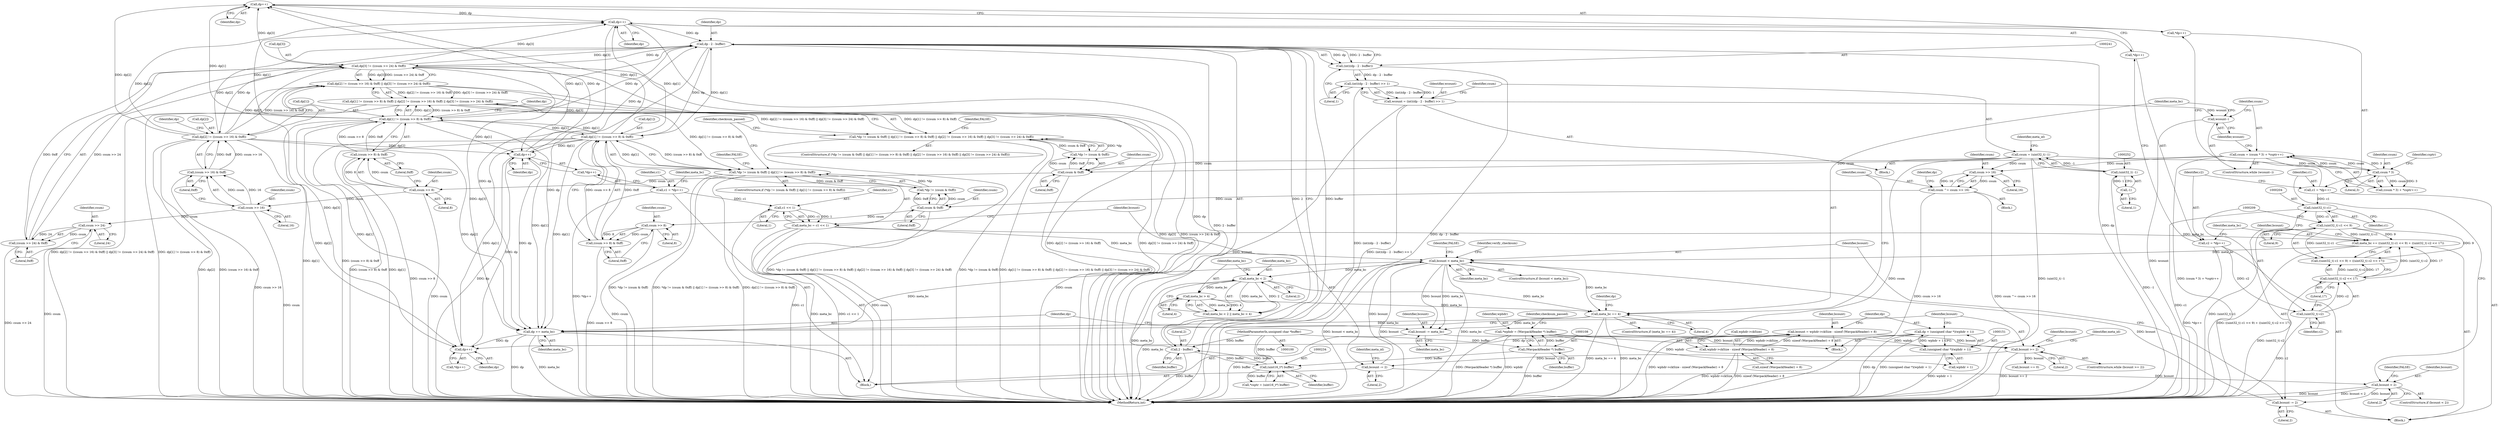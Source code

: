 digraph "0_WavPack_bba5389dc598a92bdf2b297c3ea34620b6679b5b@pointer" {
"1000192" [label="(Call,dp++)"];
"1000314" [label="(Call,dp[3] != ((csum >> 24) & 0xff))"];
"1000242" [label="(Call,dp - 2 - buffer)"];
"1000168" [label="(Call,dp++)"];
"1000163" [label="(Call,dp++)"];
"1000295" [label="(Call,dp[1] != ((csum >> 8) & 0xff))"];
"1000340" [label="(Call,dp[1] != ((csum >> 8) & 0xff))"];
"1000344" [label="(Call,(csum >> 8) & 0xff)"];
"1000345" [label="(Call,csum >> 8)"];
"1000337" [label="(Call,csum & 0xff)"];
"1000327" [label="(Call,csum ^= csum >> 16)"];
"1000329" [label="(Call,csum >> 16)"];
"1000272" [label="(Call,csum = (csum * 3) + *csptr++)"];
"1000275" [label="(Call,csum * 3)"];
"1000249" [label="(Call,csum = (uint32_t) -1)"];
"1000251" [label="(Call,(uint32_t) -1)"];
"1000253" [label="(Call,-1)"];
"1000299" [label="(Call,(csum >> 8) & 0xff)"];
"1000300" [label="(Call,csum >> 8)"];
"1000291" [label="(Call,csum & 0xff)"];
"1000356" [label="(Call,dp += meta_bc)"];
"1000216" [label="(Call,bcount < meta_bc)"];
"1000175" [label="(Call,bcount -= 2)"];
"1000156" [label="(Call,bcount >= 2)"];
"1000138" [label="(Call,bcount = wphdr->ckSize - sizeof (WavpackHeader) + 8)"];
"1000140" [label="(Call,wphdr->ckSize - sizeof (WavpackHeader) + 8)"];
"1000353" [label="(Call,bcount -= meta_bc)"];
"1000282" [label="(Call,meta_bc == 4)"];
"1000264" [label="(Call,meta_bc > 4)"];
"1000261" [label="(Call,meta_bc < 2)"];
"1000212" [label="(Call,bcount -= 2)"];
"1000184" [label="(Call,bcount < 2)"];
"1000199" [label="(Call,meta_bc += ((uint32_t) c1 << 9) + ((uint32_t) c2 << 17))"];
"1000202" [label="(Call,(uint32_t) c1 << 9)"];
"1000203" [label="(Call,(uint32_t) c1)"];
"1000189" [label="(Call,c1 = *dp++)"];
"1000207" [label="(Call,(uint32_t) c2 << 17)"];
"1000208" [label="(Call,(uint32_t) c2)"];
"1000194" [label="(Call,c2 = *dp++)"];
"1000170" [label="(Call,meta_bc = c1 << 1)"];
"1000172" [label="(Call,c1 << 1)"];
"1000165" [label="(Call,c1 = *dp++)"];
"1000305" [label="(Call,dp[2] != ((csum >> 16) & 0xff))"];
"1000309" [label="(Call,(csum >> 16) & 0xff)"];
"1000310" [label="(Call,csum >> 16)"];
"1000197" [label="(Call,dp++)"];
"1000192" [label="(Call,dp++)"];
"1000148" [label="(Call,dp = (unsigned char *)(wphdr + 1))"];
"1000150" [label="(Call,(unsigned char *)(wphdr + 1))"];
"1000105" [label="(Call,*wphdr = (WavpackHeader *) buffer)"];
"1000107" [label="(Call,(WavpackHeader *) buffer)"];
"1000101" [label="(MethodParameterIn,unsigned char *buffer)"];
"1000244" [label="(Call,2 - buffer)"];
"1000233" [label="(Call,(uint16_t*) buffer)"];
"1000318" [label="(Call,(csum >> 24) & 0xff)"];
"1000319" [label="(Call,csum >> 24)"];
"1000240" [label="(Call,(int)(dp - 2 - buffer))"];
"1000239" [label="(Call,(int)(dp - 2 - buffer) >> 1)"];
"1000237" [label="(Call,wcount = (int)(dp - 2 - buffer) >> 1)"];
"1000270" [label="(Call,wcount--)"];
"1000294" [label="(Call,dp[1] != ((csum >> 8) & 0xff) || dp[2] != ((csum >> 16) & 0xff) || dp[3] != ((csum >> 24) & 0xff))"];
"1000287" [label="(Call,*dp != (csum & 0xff) || dp[1] != ((csum >> 8) & 0xff) || dp[2] != ((csum >> 16) & 0xff) || dp[3] != ((csum >> 24) & 0xff))"];
"1000333" [label="(Call,*dp != (csum & 0xff) || dp[1] != ((csum >> 8) & 0xff))"];
"1000304" [label="(Call,dp[2] != ((csum >> 16) & 0xff) || dp[3] != ((csum >> 24) & 0xff))"];
"1000283" [label="(Identifier,meta_bc)"];
"1000177" [label="(Literal,2)"];
"1000275" [label="(Call,csum * 3)"];
"1000277" [label="(Literal,3)"];
"1000203" [label="(Call,(uint32_t) c1)"];
"1000264" [label="(Call,meta_bc > 4)"];
"1000166" [label="(Identifier,c1)"];
"1000357" [label="(Identifier,dp)"];
"1000250" [label="(Identifier,csum)"];
"1000272" [label="(Call,csum = (csum * 3) + *csptr++)"];
"1000183" [label="(ControlStructure,if (bcount < 2))"];
"1000201" [label="(Call,((uint32_t) c1 << 9) + ((uint32_t) c2 << 17))"];
"1000302" [label="(Literal,8)"];
"1000375" [label="(MethodReturn,int)"];
"1000213" [label="(Identifier,bcount)"];
"1000301" [label="(Identifier,csum)"];
"1000233" [label="(Call,(uint16_t*) buffer)"];
"1000332" [label="(ControlStructure,if (*dp != (csum & 0xff) || dp[1] != ((csum >> 8) & 0xff)))"];
"1000139" [label="(Identifier,bcount)"];
"1000260" [label="(Call,meta_bc < 2 || meta_bc > 4)"];
"1000175" [label="(Call,bcount -= 2)"];
"1000362" [label="(Identifier,bcount)"];
"1000180" [label="(Identifier,meta_id)"];
"1000312" [label="(Literal,16)"];
"1000109" [label="(Identifier,buffer)"];
"1000355" [label="(Identifier,meta_bc)"];
"1000188" [label="(Identifier,FALSE)"];
"1000172" [label="(Call,c1 << 1)"];
"1000246" [label="(Identifier,buffer)"];
"1000322" [label="(Literal,0xff)"];
"1000316" [label="(Identifier,dp)"];
"1000270" [label="(Call,wcount--)"];
"1000339" [label="(Literal,0xff)"];
"1000185" [label="(Identifier,bcount)"];
"1000199" [label="(Call,meta_bc += ((uint32_t) c1 << 9) + ((uint32_t) c2 << 17))"];
"1000165" [label="(Call,c1 = *dp++)"];
"1000361" [label="(Call,bcount == 0)"];
"1000258" [label="(Identifier,meta_id)"];
"1000173" [label="(Identifier,c1)"];
"1000299" [label="(Call,(csum >> 8) & 0xff)"];
"1000330" [label="(Identifier,csum)"];
"1000194" [label="(Call,c2 = *dp++)"];
"1000336" [label="(Identifier,dp)"];
"1000265" [label="(Identifier,meta_bc)"];
"1000329" [label="(Call,csum >> 16)"];
"1000168" [label="(Call,dp++)"];
"1000324" [label="(Identifier,FALSE)"];
"1000286" [label="(ControlStructure,if (*dp != (csum & 0xff) || dp[1] != ((csum >> 8) & 0xff) || dp[2] != ((csum >> 16) & 0xff) || dp[3] != ((csum >> 24) & 0xff)))"];
"1000152" [label="(Call,wphdr + 1)"];
"1000253" [label="(Call,-1)"];
"1000212" [label="(Call,bcount -= 2)"];
"1000333" [label="(Call,*dp != (csum & 0xff) || dp[1] != ((csum >> 8) & 0xff))"];
"1000159" [label="(Block,)"];
"1000191" [label="(Call,*dp++)"];
"1000261" [label="(Call,meta_bc < 2)"];
"1000140" [label="(Call,wphdr->ckSize - sizeof (WavpackHeader) + 8)"];
"1000198" [label="(Identifier,dp)"];
"1000162" [label="(Call,*dp++)"];
"1000105" [label="(Call,*wphdr = (WavpackHeader *) buffer)"];
"1000327" [label="(Call,csum ^= csum >> 16)"];
"1000217" [label="(Identifier,bcount)"];
"1000138" [label="(Call,bcount = wphdr->ckSize - sizeof (WavpackHeader) + 8)"];
"1000157" [label="(Identifier,bcount)"];
"1000341" [label="(Call,dp[1])"];
"1000144" [label="(Call,sizeof (WavpackHeader) + 8)"];
"1000229" [label="(Block,)"];
"1000345" [label="(Call,csum >> 8)"];
"1000189" [label="(Call,c1 = *dp++)"];
"1000107" [label="(Call,(WavpackHeader *) buffer)"];
"1000235" [label="(Identifier,buffer)"];
"1000306" [label="(Call,dp[2])"];
"1000326" [label="(Block,)"];
"1000242" [label="(Call,dp - 2 - buffer)"];
"1000284" [label="(Literal,4)"];
"1000282" [label="(Call,meta_bc == 4)"];
"1000245" [label="(Literal,2)"];
"1000352" [label="(Identifier,checksum_passed)"];
"1000148" [label="(Call,dp = (unsigned char *)(wphdr + 1))"];
"1000300" [label="(Call,csum >> 8)"];
"1000303" [label="(Literal,0xff)"];
"1000287" [label="(Call,*dp != (csum & 0xff) || dp[1] != ((csum >> 8) & 0xff) || dp[2] != ((csum >> 16) & 0xff) || dp[3] != ((csum >> 24) & 0xff))"];
"1000350" [label="(Identifier,FALSE)"];
"1000334" [label="(Call,*dp != (csum & 0xff))"];
"1000305" [label="(Call,dp[2] != ((csum >> 16) & 0xff))"];
"1000216" [label="(Call,bcount < meta_bc)"];
"1000169" [label="(Identifier,dp)"];
"1000263" [label="(Literal,2)"];
"1000190" [label="(Identifier,c1)"];
"1000161" [label="(Identifier,meta_id)"];
"1000254" [label="(Literal,1)"];
"1000291" [label="(Call,csum & 0xff)"];
"1000141" [label="(Call,wphdr->ckSize)"];
"1000200" [label="(Identifier,meta_bc)"];
"1000186" [label="(Literal,2)"];
"1000184" [label="(Call,bcount < 2)"];
"1000309" [label="(Call,(csum >> 16) & 0xff)"];
"1000195" [label="(Identifier,c2)"];
"1000314" [label="(Call,dp[3] != ((csum >> 24) & 0xff))"];
"1000155" [label="(ControlStructure,while (bcount >= 2))"];
"1000337" [label="(Call,csum & 0xff)"];
"1000292" [label="(Identifier,csum)"];
"1000269" [label="(ControlStructure,while (wcount--))"];
"1000315" [label="(Call,dp[3])"];
"1000240" [label="(Call,(int)(dp - 2 - buffer))"];
"1000344" [label="(Call,(csum >> 8) & 0xff)"];
"1000266" [label="(Literal,4)"];
"1000211" [label="(Literal,17)"];
"1000197" [label="(Call,dp++)"];
"1000318" [label="(Call,(csum >> 24) & 0xff)"];
"1000244" [label="(Call,2 - buffer)"];
"1000176" [label="(Identifier,bcount)"];
"1000170" [label="(Call,meta_bc = c1 << 1)"];
"1000290" [label="(Identifier,dp)"];
"1000112" [label="(Identifier,checksum_passed)"];
"1000101" [label="(MethodParameterIn,unsigned char *buffer)"];
"1000346" [label="(Identifier,csum)"];
"1000158" [label="(Literal,2)"];
"1000196" [label="(Call,*dp++)"];
"1000271" [label="(Identifier,wcount)"];
"1000163" [label="(Call,dp++)"];
"1000149" [label="(Identifier,dp)"];
"1000238" [label="(Identifier,wcount)"];
"1000293" [label="(Literal,0xff)"];
"1000223" [label="(Identifier,verify_checksum)"];
"1000304" [label="(Call,dp[2] != ((csum >> 16) & 0xff) || dp[3] != ((csum >> 24) & 0xff))"];
"1000193" [label="(Identifier,dp)"];
"1000276" [label="(Identifier,csum)"];
"1000207" [label="(Call,(uint32_t) c2 << 17)"];
"1000347" [label="(Literal,8)"];
"1000262" [label="(Identifier,meta_bc)"];
"1000320" [label="(Identifier,csum)"];
"1000294" [label="(Call,dp[1] != ((csum >> 8) & 0xff) || dp[2] != ((csum >> 16) & 0xff) || dp[3] != ((csum >> 24) & 0xff))"];
"1000288" [label="(Call,*dp != (csum & 0xff))"];
"1000338" [label="(Identifier,csum)"];
"1000192" [label="(Call,dp++)"];
"1000156" [label="(Call,bcount >= 2)"];
"1000239" [label="(Call,(int)(dp - 2 - buffer) >> 1)"];
"1000280" [label="(Identifier,csptr)"];
"1000348" [label="(Literal,0xff)"];
"1000321" [label="(Literal,24)"];
"1000220" [label="(Identifier,FALSE)"];
"1000150" [label="(Call,(unsigned char *)(wphdr + 1))"];
"1000218" [label="(Identifier,meta_bc)"];
"1000313" [label="(Literal,0xff)"];
"1000210" [label="(Identifier,c2)"];
"1000295" [label="(Call,dp[1] != ((csum >> 8) & 0xff))"];
"1000296" [label="(Call,dp[1])"];
"1000247" [label="(Literal,1)"];
"1000354" [label="(Identifier,bcount)"];
"1000164" [label="(Identifier,dp)"];
"1000182" [label="(Block,)"];
"1000174" [label="(Literal,1)"];
"1000251" [label="(Call,(uint32_t) -1)"];
"1000171" [label="(Identifier,meta_bc)"];
"1000214" [label="(Literal,2)"];
"1000311" [label="(Identifier,csum)"];
"1000281" [label="(ControlStructure,if (meta_bc == 4))"];
"1000205" [label="(Identifier,c1)"];
"1000328" [label="(Identifier,csum)"];
"1000249" [label="(Call,csum = (uint32_t) -1)"];
"1000103" [label="(Block,)"];
"1000273" [label="(Identifier,csum)"];
"1000356" [label="(Call,dp += meta_bc)"];
"1000358" [label="(Identifier,meta_bc)"];
"1000106" [label="(Identifier,wphdr)"];
"1000231" [label="(Call,*csptr = (uint16_t*) buffer)"];
"1000215" [label="(ControlStructure,if (bcount < meta_bc))"];
"1000237" [label="(Call,wcount = (int)(dp - 2 - buffer) >> 1)"];
"1000206" [label="(Literal,9)"];
"1000331" [label="(Literal,16)"];
"1000319" [label="(Call,csum >> 24)"];
"1000243" [label="(Identifier,dp)"];
"1000340" [label="(Call,dp[1] != ((csum >> 8) & 0xff))"];
"1000208" [label="(Call,(uint32_t) c2)"];
"1000307" [label="(Identifier,dp)"];
"1000353" [label="(Call,bcount -= meta_bc)"];
"1000202" [label="(Call,(uint32_t) c1 << 9)"];
"1000167" [label="(Call,*dp++)"];
"1000274" [label="(Call,(csum * 3) + *csptr++)"];
"1000310" [label="(Call,csum >> 16)"];
"1000192" -> "1000191"  [label="AST: "];
"1000192" -> "1000193"  [label="CFG: "];
"1000193" -> "1000192"  [label="AST: "];
"1000191" -> "1000192"  [label="CFG: "];
"1000314" -> "1000192"  [label="DDG: dp[3]"];
"1000168" -> "1000192"  [label="DDG: dp"];
"1000295" -> "1000192"  [label="DDG: dp[1]"];
"1000305" -> "1000192"  [label="DDG: dp[2]"];
"1000340" -> "1000192"  [label="DDG: dp[1]"];
"1000192" -> "1000197"  [label="DDG: dp"];
"1000314" -> "1000304"  [label="AST: "];
"1000314" -> "1000318"  [label="CFG: "];
"1000315" -> "1000314"  [label="AST: "];
"1000318" -> "1000314"  [label="AST: "];
"1000304" -> "1000314"  [label="CFG: "];
"1000314" -> "1000375"  [label="DDG: dp[3]"];
"1000314" -> "1000375"  [label="DDG: (csum >> 24) & 0xff"];
"1000314" -> "1000163"  [label="DDG: dp[3]"];
"1000314" -> "1000168"  [label="DDG: dp[3]"];
"1000314" -> "1000197"  [label="DDG: dp[3]"];
"1000314" -> "1000242"  [label="DDG: dp[3]"];
"1000314" -> "1000304"  [label="DDG: dp[3]"];
"1000314" -> "1000304"  [label="DDG: (csum >> 24) & 0xff"];
"1000242" -> "1000314"  [label="DDG: dp"];
"1000318" -> "1000314"  [label="DDG: csum >> 24"];
"1000318" -> "1000314"  [label="DDG: 0xff"];
"1000314" -> "1000356"  [label="DDG: dp[3]"];
"1000242" -> "1000240"  [label="AST: "];
"1000242" -> "1000244"  [label="CFG: "];
"1000243" -> "1000242"  [label="AST: "];
"1000244" -> "1000242"  [label="AST: "];
"1000240" -> "1000242"  [label="CFG: "];
"1000242" -> "1000375"  [label="DDG: 2 - buffer"];
"1000242" -> "1000375"  [label="DDG: dp"];
"1000242" -> "1000240"  [label="DDG: dp"];
"1000242" -> "1000240"  [label="DDG: 2 - buffer"];
"1000168" -> "1000242"  [label="DDG: dp"];
"1000295" -> "1000242"  [label="DDG: dp[1]"];
"1000305" -> "1000242"  [label="DDG: dp[2]"];
"1000340" -> "1000242"  [label="DDG: dp[1]"];
"1000197" -> "1000242"  [label="DDG: dp"];
"1000244" -> "1000242"  [label="DDG: 2"];
"1000244" -> "1000242"  [label="DDG: buffer"];
"1000242" -> "1000295"  [label="DDG: dp"];
"1000242" -> "1000305"  [label="DDG: dp"];
"1000242" -> "1000340"  [label="DDG: dp"];
"1000242" -> "1000356"  [label="DDG: dp"];
"1000168" -> "1000167"  [label="AST: "];
"1000168" -> "1000169"  [label="CFG: "];
"1000169" -> "1000168"  [label="AST: "];
"1000167" -> "1000168"  [label="CFG: "];
"1000168" -> "1000375"  [label="DDG: dp"];
"1000163" -> "1000168"  [label="DDG: dp"];
"1000295" -> "1000168"  [label="DDG: dp[1]"];
"1000305" -> "1000168"  [label="DDG: dp[2]"];
"1000340" -> "1000168"  [label="DDG: dp[1]"];
"1000168" -> "1000356"  [label="DDG: dp"];
"1000163" -> "1000162"  [label="AST: "];
"1000163" -> "1000164"  [label="CFG: "];
"1000164" -> "1000163"  [label="AST: "];
"1000162" -> "1000163"  [label="CFG: "];
"1000295" -> "1000163"  [label="DDG: dp[1]"];
"1000356" -> "1000163"  [label="DDG: dp"];
"1000340" -> "1000163"  [label="DDG: dp[1]"];
"1000148" -> "1000163"  [label="DDG: dp"];
"1000305" -> "1000163"  [label="DDG: dp[2]"];
"1000295" -> "1000294"  [label="AST: "];
"1000295" -> "1000299"  [label="CFG: "];
"1000296" -> "1000295"  [label="AST: "];
"1000299" -> "1000295"  [label="AST: "];
"1000307" -> "1000295"  [label="CFG: "];
"1000294" -> "1000295"  [label="CFG: "];
"1000295" -> "1000375"  [label="DDG: dp[1]"];
"1000295" -> "1000375"  [label="DDG: (csum >> 8) & 0xff"];
"1000295" -> "1000197"  [label="DDG: dp[1]"];
"1000295" -> "1000294"  [label="DDG: dp[1]"];
"1000295" -> "1000294"  [label="DDG: (csum >> 8) & 0xff"];
"1000340" -> "1000295"  [label="DDG: dp[1]"];
"1000299" -> "1000295"  [label="DDG: csum >> 8"];
"1000299" -> "1000295"  [label="DDG: 0xff"];
"1000295" -> "1000340"  [label="DDG: dp[1]"];
"1000295" -> "1000356"  [label="DDG: dp[1]"];
"1000340" -> "1000333"  [label="AST: "];
"1000340" -> "1000344"  [label="CFG: "];
"1000341" -> "1000340"  [label="AST: "];
"1000344" -> "1000340"  [label="AST: "];
"1000333" -> "1000340"  [label="CFG: "];
"1000340" -> "1000375"  [label="DDG: (csum >> 8) & 0xff"];
"1000340" -> "1000375"  [label="DDG: dp[1]"];
"1000340" -> "1000197"  [label="DDG: dp[1]"];
"1000340" -> "1000333"  [label="DDG: dp[1]"];
"1000340" -> "1000333"  [label="DDG: (csum >> 8) & 0xff"];
"1000344" -> "1000340"  [label="DDG: csum >> 8"];
"1000344" -> "1000340"  [label="DDG: 0xff"];
"1000340" -> "1000356"  [label="DDG: dp[1]"];
"1000344" -> "1000348"  [label="CFG: "];
"1000345" -> "1000344"  [label="AST: "];
"1000348" -> "1000344"  [label="AST: "];
"1000344" -> "1000375"  [label="DDG: csum >> 8"];
"1000345" -> "1000344"  [label="DDG: csum"];
"1000345" -> "1000344"  [label="DDG: 8"];
"1000345" -> "1000347"  [label="CFG: "];
"1000346" -> "1000345"  [label="AST: "];
"1000347" -> "1000345"  [label="AST: "];
"1000348" -> "1000345"  [label="CFG: "];
"1000345" -> "1000375"  [label="DDG: csum"];
"1000337" -> "1000345"  [label="DDG: csum"];
"1000337" -> "1000334"  [label="AST: "];
"1000337" -> "1000339"  [label="CFG: "];
"1000338" -> "1000337"  [label="AST: "];
"1000339" -> "1000337"  [label="AST: "];
"1000334" -> "1000337"  [label="CFG: "];
"1000337" -> "1000375"  [label="DDG: csum"];
"1000337" -> "1000334"  [label="DDG: csum"];
"1000337" -> "1000334"  [label="DDG: 0xff"];
"1000327" -> "1000337"  [label="DDG: csum"];
"1000327" -> "1000326"  [label="AST: "];
"1000327" -> "1000329"  [label="CFG: "];
"1000328" -> "1000327"  [label="AST: "];
"1000329" -> "1000327"  [label="AST: "];
"1000336" -> "1000327"  [label="CFG: "];
"1000327" -> "1000375"  [label="DDG: csum >> 16"];
"1000327" -> "1000375"  [label="DDG: csum ^= csum >> 16"];
"1000329" -> "1000327"  [label="DDG: csum"];
"1000329" -> "1000327"  [label="DDG: 16"];
"1000329" -> "1000331"  [label="CFG: "];
"1000330" -> "1000329"  [label="AST: "];
"1000331" -> "1000329"  [label="AST: "];
"1000272" -> "1000329"  [label="DDG: csum"];
"1000249" -> "1000329"  [label="DDG: csum"];
"1000272" -> "1000269"  [label="AST: "];
"1000272" -> "1000274"  [label="CFG: "];
"1000273" -> "1000272"  [label="AST: "];
"1000274" -> "1000272"  [label="AST: "];
"1000271" -> "1000272"  [label="CFG: "];
"1000272" -> "1000375"  [label="DDG: (csum * 3) + *csptr++"];
"1000275" -> "1000272"  [label="DDG: csum"];
"1000275" -> "1000272"  [label="DDG: 3"];
"1000272" -> "1000275"  [label="DDG: csum"];
"1000272" -> "1000291"  [label="DDG: csum"];
"1000275" -> "1000274"  [label="AST: "];
"1000275" -> "1000277"  [label="CFG: "];
"1000276" -> "1000275"  [label="AST: "];
"1000277" -> "1000275"  [label="AST: "];
"1000280" -> "1000275"  [label="CFG: "];
"1000275" -> "1000274"  [label="DDG: csum"];
"1000275" -> "1000274"  [label="DDG: 3"];
"1000249" -> "1000275"  [label="DDG: csum"];
"1000249" -> "1000229"  [label="AST: "];
"1000249" -> "1000251"  [label="CFG: "];
"1000250" -> "1000249"  [label="AST: "];
"1000251" -> "1000249"  [label="AST: "];
"1000258" -> "1000249"  [label="CFG: "];
"1000249" -> "1000375"  [label="DDG: (uint32_t) -1"];
"1000249" -> "1000375"  [label="DDG: csum"];
"1000251" -> "1000249"  [label="DDG: -1"];
"1000249" -> "1000291"  [label="DDG: csum"];
"1000251" -> "1000253"  [label="CFG: "];
"1000252" -> "1000251"  [label="AST: "];
"1000253" -> "1000251"  [label="AST: "];
"1000251" -> "1000375"  [label="DDG: -1"];
"1000253" -> "1000251"  [label="DDG: 1"];
"1000253" -> "1000254"  [label="CFG: "];
"1000254" -> "1000253"  [label="AST: "];
"1000299" -> "1000303"  [label="CFG: "];
"1000300" -> "1000299"  [label="AST: "];
"1000303" -> "1000299"  [label="AST: "];
"1000299" -> "1000375"  [label="DDG: csum >> 8"];
"1000300" -> "1000299"  [label="DDG: csum"];
"1000300" -> "1000299"  [label="DDG: 8"];
"1000300" -> "1000302"  [label="CFG: "];
"1000301" -> "1000300"  [label="AST: "];
"1000302" -> "1000300"  [label="AST: "];
"1000303" -> "1000300"  [label="CFG: "];
"1000300" -> "1000375"  [label="DDG: csum"];
"1000291" -> "1000300"  [label="DDG: csum"];
"1000300" -> "1000310"  [label="DDG: csum"];
"1000291" -> "1000288"  [label="AST: "];
"1000291" -> "1000293"  [label="CFG: "];
"1000292" -> "1000291"  [label="AST: "];
"1000293" -> "1000291"  [label="AST: "];
"1000288" -> "1000291"  [label="CFG: "];
"1000291" -> "1000375"  [label="DDG: csum"];
"1000291" -> "1000288"  [label="DDG: csum"];
"1000291" -> "1000288"  [label="DDG: 0xff"];
"1000356" -> "1000159"  [label="AST: "];
"1000356" -> "1000358"  [label="CFG: "];
"1000357" -> "1000356"  [label="AST: "];
"1000358" -> "1000356"  [label="AST: "];
"1000157" -> "1000356"  [label="CFG: "];
"1000356" -> "1000375"  [label="DDG: dp"];
"1000356" -> "1000375"  [label="DDG: meta_bc"];
"1000216" -> "1000356"  [label="DDG: meta_bc"];
"1000282" -> "1000356"  [label="DDG: meta_bc"];
"1000305" -> "1000356"  [label="DDG: dp[2]"];
"1000197" -> "1000356"  [label="DDG: dp"];
"1000216" -> "1000215"  [label="AST: "];
"1000216" -> "1000218"  [label="CFG: "];
"1000217" -> "1000216"  [label="AST: "];
"1000218" -> "1000216"  [label="AST: "];
"1000220" -> "1000216"  [label="CFG: "];
"1000223" -> "1000216"  [label="CFG: "];
"1000216" -> "1000375"  [label="DDG: bcount < meta_bc"];
"1000216" -> "1000375"  [label="DDG: bcount"];
"1000216" -> "1000375"  [label="DDG: meta_bc"];
"1000175" -> "1000216"  [label="DDG: bcount"];
"1000212" -> "1000216"  [label="DDG: bcount"];
"1000199" -> "1000216"  [label="DDG: meta_bc"];
"1000170" -> "1000216"  [label="DDG: meta_bc"];
"1000216" -> "1000261"  [label="DDG: meta_bc"];
"1000216" -> "1000282"  [label="DDG: meta_bc"];
"1000216" -> "1000353"  [label="DDG: meta_bc"];
"1000216" -> "1000353"  [label="DDG: bcount"];
"1000175" -> "1000159"  [label="AST: "];
"1000175" -> "1000177"  [label="CFG: "];
"1000176" -> "1000175"  [label="AST: "];
"1000177" -> "1000175"  [label="AST: "];
"1000180" -> "1000175"  [label="CFG: "];
"1000156" -> "1000175"  [label="DDG: bcount"];
"1000175" -> "1000184"  [label="DDG: bcount"];
"1000156" -> "1000155"  [label="AST: "];
"1000156" -> "1000158"  [label="CFG: "];
"1000157" -> "1000156"  [label="AST: "];
"1000158" -> "1000156"  [label="AST: "];
"1000161" -> "1000156"  [label="CFG: "];
"1000362" -> "1000156"  [label="CFG: "];
"1000156" -> "1000375"  [label="DDG: bcount >= 2"];
"1000138" -> "1000156"  [label="DDG: bcount"];
"1000353" -> "1000156"  [label="DDG: bcount"];
"1000156" -> "1000361"  [label="DDG: bcount"];
"1000138" -> "1000103"  [label="AST: "];
"1000138" -> "1000140"  [label="CFG: "];
"1000139" -> "1000138"  [label="AST: "];
"1000140" -> "1000138"  [label="AST: "];
"1000149" -> "1000138"  [label="CFG: "];
"1000138" -> "1000375"  [label="DDG: wphdr->ckSize - sizeof (WavpackHeader) + 8"];
"1000140" -> "1000138"  [label="DDG: wphdr->ckSize"];
"1000140" -> "1000138"  [label="DDG: sizeof (WavpackHeader) + 8"];
"1000140" -> "1000144"  [label="CFG: "];
"1000141" -> "1000140"  [label="AST: "];
"1000144" -> "1000140"  [label="AST: "];
"1000140" -> "1000375"  [label="DDG: wphdr->ckSize"];
"1000140" -> "1000375"  [label="DDG: sizeof (WavpackHeader) + 8"];
"1000353" -> "1000159"  [label="AST: "];
"1000353" -> "1000355"  [label="CFG: "];
"1000354" -> "1000353"  [label="AST: "];
"1000355" -> "1000353"  [label="AST: "];
"1000357" -> "1000353"  [label="CFG: "];
"1000282" -> "1000353"  [label="DDG: meta_bc"];
"1000282" -> "1000281"  [label="AST: "];
"1000282" -> "1000284"  [label="CFG: "];
"1000283" -> "1000282"  [label="AST: "];
"1000284" -> "1000282"  [label="AST: "];
"1000290" -> "1000282"  [label="CFG: "];
"1000328" -> "1000282"  [label="CFG: "];
"1000282" -> "1000375"  [label="DDG: meta_bc == 4"];
"1000282" -> "1000375"  [label="DDG: meta_bc"];
"1000264" -> "1000282"  [label="DDG: meta_bc"];
"1000261" -> "1000282"  [label="DDG: meta_bc"];
"1000264" -> "1000260"  [label="AST: "];
"1000264" -> "1000266"  [label="CFG: "];
"1000265" -> "1000264"  [label="AST: "];
"1000266" -> "1000264"  [label="AST: "];
"1000260" -> "1000264"  [label="CFG: "];
"1000264" -> "1000375"  [label="DDG: meta_bc"];
"1000264" -> "1000260"  [label="DDG: meta_bc"];
"1000264" -> "1000260"  [label="DDG: 4"];
"1000261" -> "1000264"  [label="DDG: meta_bc"];
"1000261" -> "1000260"  [label="AST: "];
"1000261" -> "1000263"  [label="CFG: "];
"1000262" -> "1000261"  [label="AST: "];
"1000263" -> "1000261"  [label="AST: "];
"1000265" -> "1000261"  [label="CFG: "];
"1000260" -> "1000261"  [label="CFG: "];
"1000261" -> "1000375"  [label="DDG: meta_bc"];
"1000261" -> "1000260"  [label="DDG: meta_bc"];
"1000261" -> "1000260"  [label="DDG: 2"];
"1000212" -> "1000182"  [label="AST: "];
"1000212" -> "1000214"  [label="CFG: "];
"1000213" -> "1000212"  [label="AST: "];
"1000214" -> "1000212"  [label="AST: "];
"1000217" -> "1000212"  [label="CFG: "];
"1000184" -> "1000212"  [label="DDG: bcount"];
"1000184" -> "1000183"  [label="AST: "];
"1000184" -> "1000186"  [label="CFG: "];
"1000185" -> "1000184"  [label="AST: "];
"1000186" -> "1000184"  [label="AST: "];
"1000188" -> "1000184"  [label="CFG: "];
"1000190" -> "1000184"  [label="CFG: "];
"1000184" -> "1000375"  [label="DDG: bcount"];
"1000184" -> "1000375"  [label="DDG: bcount < 2"];
"1000199" -> "1000182"  [label="AST: "];
"1000199" -> "1000201"  [label="CFG: "];
"1000200" -> "1000199"  [label="AST: "];
"1000201" -> "1000199"  [label="AST: "];
"1000213" -> "1000199"  [label="CFG: "];
"1000199" -> "1000375"  [label="DDG: ((uint32_t) c1 << 9) + ((uint32_t) c2 << 17)"];
"1000202" -> "1000199"  [label="DDG: (uint32_t) c1"];
"1000202" -> "1000199"  [label="DDG: 9"];
"1000207" -> "1000199"  [label="DDG: (uint32_t) c2"];
"1000207" -> "1000199"  [label="DDG: 17"];
"1000170" -> "1000199"  [label="DDG: meta_bc"];
"1000202" -> "1000201"  [label="AST: "];
"1000202" -> "1000206"  [label="CFG: "];
"1000203" -> "1000202"  [label="AST: "];
"1000206" -> "1000202"  [label="AST: "];
"1000209" -> "1000202"  [label="CFG: "];
"1000202" -> "1000375"  [label="DDG: (uint32_t) c1"];
"1000202" -> "1000201"  [label="DDG: (uint32_t) c1"];
"1000202" -> "1000201"  [label="DDG: 9"];
"1000203" -> "1000202"  [label="DDG: c1"];
"1000203" -> "1000205"  [label="CFG: "];
"1000204" -> "1000203"  [label="AST: "];
"1000205" -> "1000203"  [label="AST: "];
"1000206" -> "1000203"  [label="CFG: "];
"1000203" -> "1000375"  [label="DDG: c1"];
"1000189" -> "1000203"  [label="DDG: c1"];
"1000189" -> "1000182"  [label="AST: "];
"1000189" -> "1000191"  [label="CFG: "];
"1000190" -> "1000189"  [label="AST: "];
"1000191" -> "1000189"  [label="AST: "];
"1000195" -> "1000189"  [label="CFG: "];
"1000207" -> "1000201"  [label="AST: "];
"1000207" -> "1000211"  [label="CFG: "];
"1000208" -> "1000207"  [label="AST: "];
"1000211" -> "1000207"  [label="AST: "];
"1000201" -> "1000207"  [label="CFG: "];
"1000207" -> "1000375"  [label="DDG: (uint32_t) c2"];
"1000207" -> "1000201"  [label="DDG: (uint32_t) c2"];
"1000207" -> "1000201"  [label="DDG: 17"];
"1000208" -> "1000207"  [label="DDG: c2"];
"1000208" -> "1000210"  [label="CFG: "];
"1000209" -> "1000208"  [label="AST: "];
"1000210" -> "1000208"  [label="AST: "];
"1000211" -> "1000208"  [label="CFG: "];
"1000208" -> "1000375"  [label="DDG: c2"];
"1000194" -> "1000208"  [label="DDG: c2"];
"1000194" -> "1000182"  [label="AST: "];
"1000194" -> "1000196"  [label="CFG: "];
"1000195" -> "1000194"  [label="AST: "];
"1000196" -> "1000194"  [label="AST: "];
"1000200" -> "1000194"  [label="CFG: "];
"1000194" -> "1000375"  [label="DDG: *dp++"];
"1000170" -> "1000159"  [label="AST: "];
"1000170" -> "1000172"  [label="CFG: "];
"1000171" -> "1000170"  [label="AST: "];
"1000172" -> "1000170"  [label="AST: "];
"1000176" -> "1000170"  [label="CFG: "];
"1000170" -> "1000375"  [label="DDG: c1 << 1"];
"1000170" -> "1000375"  [label="DDG: meta_bc"];
"1000172" -> "1000170"  [label="DDG: c1"];
"1000172" -> "1000170"  [label="DDG: 1"];
"1000172" -> "1000174"  [label="CFG: "];
"1000173" -> "1000172"  [label="AST: "];
"1000174" -> "1000172"  [label="AST: "];
"1000172" -> "1000375"  [label="DDG: c1"];
"1000165" -> "1000172"  [label="DDG: c1"];
"1000165" -> "1000159"  [label="AST: "];
"1000165" -> "1000167"  [label="CFG: "];
"1000166" -> "1000165"  [label="AST: "];
"1000167" -> "1000165"  [label="AST: "];
"1000171" -> "1000165"  [label="CFG: "];
"1000165" -> "1000375"  [label="DDG: *dp++"];
"1000305" -> "1000304"  [label="AST: "];
"1000305" -> "1000309"  [label="CFG: "];
"1000306" -> "1000305"  [label="AST: "];
"1000309" -> "1000305"  [label="AST: "];
"1000316" -> "1000305"  [label="CFG: "];
"1000304" -> "1000305"  [label="CFG: "];
"1000305" -> "1000375"  [label="DDG: (csum >> 16) & 0xff"];
"1000305" -> "1000375"  [label="DDG: dp[2]"];
"1000305" -> "1000197"  [label="DDG: dp[2]"];
"1000305" -> "1000304"  [label="DDG: dp[2]"];
"1000305" -> "1000304"  [label="DDG: (csum >> 16) & 0xff"];
"1000309" -> "1000305"  [label="DDG: csum >> 16"];
"1000309" -> "1000305"  [label="DDG: 0xff"];
"1000309" -> "1000313"  [label="CFG: "];
"1000310" -> "1000309"  [label="AST: "];
"1000313" -> "1000309"  [label="AST: "];
"1000309" -> "1000375"  [label="DDG: csum >> 16"];
"1000310" -> "1000309"  [label="DDG: csum"];
"1000310" -> "1000309"  [label="DDG: 16"];
"1000310" -> "1000312"  [label="CFG: "];
"1000311" -> "1000310"  [label="AST: "];
"1000312" -> "1000310"  [label="AST: "];
"1000313" -> "1000310"  [label="CFG: "];
"1000310" -> "1000375"  [label="DDG: csum"];
"1000310" -> "1000319"  [label="DDG: csum"];
"1000197" -> "1000196"  [label="AST: "];
"1000197" -> "1000198"  [label="CFG: "];
"1000198" -> "1000197"  [label="AST: "];
"1000196" -> "1000197"  [label="CFG: "];
"1000197" -> "1000375"  [label="DDG: dp"];
"1000148" -> "1000103"  [label="AST: "];
"1000148" -> "1000150"  [label="CFG: "];
"1000149" -> "1000148"  [label="AST: "];
"1000150" -> "1000148"  [label="AST: "];
"1000157" -> "1000148"  [label="CFG: "];
"1000148" -> "1000375"  [label="DDG: dp"];
"1000148" -> "1000375"  [label="DDG: (unsigned char *)(wphdr + 1)"];
"1000150" -> "1000148"  [label="DDG: wphdr + 1"];
"1000150" -> "1000152"  [label="CFG: "];
"1000151" -> "1000150"  [label="AST: "];
"1000152" -> "1000150"  [label="AST: "];
"1000150" -> "1000375"  [label="DDG: wphdr + 1"];
"1000105" -> "1000150"  [label="DDG: wphdr"];
"1000105" -> "1000103"  [label="AST: "];
"1000105" -> "1000107"  [label="CFG: "];
"1000106" -> "1000105"  [label="AST: "];
"1000107" -> "1000105"  [label="AST: "];
"1000112" -> "1000105"  [label="CFG: "];
"1000105" -> "1000375"  [label="DDG: (WavpackHeader *) buffer"];
"1000105" -> "1000375"  [label="DDG: wphdr"];
"1000107" -> "1000105"  [label="DDG: buffer"];
"1000105" -> "1000152"  [label="DDG: wphdr"];
"1000107" -> "1000109"  [label="CFG: "];
"1000108" -> "1000107"  [label="AST: "];
"1000109" -> "1000107"  [label="AST: "];
"1000107" -> "1000375"  [label="DDG: buffer"];
"1000101" -> "1000107"  [label="DDG: buffer"];
"1000107" -> "1000233"  [label="DDG: buffer"];
"1000101" -> "1000100"  [label="AST: "];
"1000101" -> "1000375"  [label="DDG: buffer"];
"1000101" -> "1000233"  [label="DDG: buffer"];
"1000101" -> "1000244"  [label="DDG: buffer"];
"1000244" -> "1000246"  [label="CFG: "];
"1000245" -> "1000244"  [label="AST: "];
"1000246" -> "1000244"  [label="AST: "];
"1000244" -> "1000375"  [label="DDG: buffer"];
"1000244" -> "1000233"  [label="DDG: buffer"];
"1000233" -> "1000244"  [label="DDG: buffer"];
"1000233" -> "1000231"  [label="AST: "];
"1000233" -> "1000235"  [label="CFG: "];
"1000234" -> "1000233"  [label="AST: "];
"1000235" -> "1000233"  [label="AST: "];
"1000231" -> "1000233"  [label="CFG: "];
"1000233" -> "1000231"  [label="DDG: buffer"];
"1000318" -> "1000322"  [label="CFG: "];
"1000319" -> "1000318"  [label="AST: "];
"1000322" -> "1000318"  [label="AST: "];
"1000318" -> "1000375"  [label="DDG: csum >> 24"];
"1000319" -> "1000318"  [label="DDG: csum"];
"1000319" -> "1000318"  [label="DDG: 24"];
"1000319" -> "1000321"  [label="CFG: "];
"1000320" -> "1000319"  [label="AST: "];
"1000321" -> "1000319"  [label="AST: "];
"1000322" -> "1000319"  [label="CFG: "];
"1000319" -> "1000375"  [label="DDG: csum"];
"1000240" -> "1000239"  [label="AST: "];
"1000241" -> "1000240"  [label="AST: "];
"1000247" -> "1000240"  [label="CFG: "];
"1000240" -> "1000375"  [label="DDG: dp - 2 - buffer"];
"1000240" -> "1000239"  [label="DDG: dp - 2 - buffer"];
"1000239" -> "1000237"  [label="AST: "];
"1000239" -> "1000247"  [label="CFG: "];
"1000247" -> "1000239"  [label="AST: "];
"1000237" -> "1000239"  [label="CFG: "];
"1000239" -> "1000375"  [label="DDG: (int)(dp - 2 - buffer)"];
"1000239" -> "1000237"  [label="DDG: (int)(dp - 2 - buffer)"];
"1000239" -> "1000237"  [label="DDG: 1"];
"1000237" -> "1000229"  [label="AST: "];
"1000238" -> "1000237"  [label="AST: "];
"1000250" -> "1000237"  [label="CFG: "];
"1000237" -> "1000375"  [label="DDG: (int)(dp - 2 - buffer) >> 1"];
"1000237" -> "1000375"  [label="DDG: wcount"];
"1000237" -> "1000270"  [label="DDG: wcount"];
"1000270" -> "1000269"  [label="AST: "];
"1000270" -> "1000271"  [label="CFG: "];
"1000271" -> "1000270"  [label="AST: "];
"1000273" -> "1000270"  [label="CFG: "];
"1000283" -> "1000270"  [label="CFG: "];
"1000270" -> "1000375"  [label="DDG: wcount"];
"1000294" -> "1000287"  [label="AST: "];
"1000294" -> "1000304"  [label="CFG: "];
"1000304" -> "1000294"  [label="AST: "];
"1000287" -> "1000294"  [label="CFG: "];
"1000294" -> "1000375"  [label="DDG: dp[2] != ((csum >> 16) & 0xff) || dp[3] != ((csum >> 24) & 0xff)"];
"1000294" -> "1000375"  [label="DDG: dp[1] != ((csum >> 8) & 0xff)"];
"1000294" -> "1000287"  [label="DDG: dp[1] != ((csum >> 8) & 0xff)"];
"1000294" -> "1000287"  [label="DDG: dp[2] != ((csum >> 16) & 0xff) || dp[3] != ((csum >> 24) & 0xff)"];
"1000304" -> "1000294"  [label="DDG: dp[2] != ((csum >> 16) & 0xff)"];
"1000304" -> "1000294"  [label="DDG: dp[3] != ((csum >> 24) & 0xff)"];
"1000294" -> "1000333"  [label="DDG: dp[1] != ((csum >> 8) & 0xff)"];
"1000287" -> "1000286"  [label="AST: "];
"1000287" -> "1000288"  [label="CFG: "];
"1000288" -> "1000287"  [label="AST: "];
"1000324" -> "1000287"  [label="CFG: "];
"1000352" -> "1000287"  [label="CFG: "];
"1000287" -> "1000375"  [label="DDG: dp[1] != ((csum >> 8) & 0xff) || dp[2] != ((csum >> 16) & 0xff) || dp[3] != ((csum >> 24) & 0xff)"];
"1000287" -> "1000375"  [label="DDG: *dp != (csum & 0xff) || dp[1] != ((csum >> 8) & 0xff) || dp[2] != ((csum >> 16) & 0xff) || dp[3] != ((csum >> 24) & 0xff)"];
"1000287" -> "1000375"  [label="DDG: *dp != (csum & 0xff)"];
"1000288" -> "1000287"  [label="DDG: *dp"];
"1000288" -> "1000287"  [label="DDG: csum & 0xff"];
"1000333" -> "1000332"  [label="AST: "];
"1000333" -> "1000334"  [label="CFG: "];
"1000334" -> "1000333"  [label="AST: "];
"1000350" -> "1000333"  [label="CFG: "];
"1000352" -> "1000333"  [label="CFG: "];
"1000333" -> "1000375"  [label="DDG: *dp != (csum & 0xff)"];
"1000333" -> "1000375"  [label="DDG: *dp != (csum & 0xff) || dp[1] != ((csum >> 8) & 0xff)"];
"1000333" -> "1000375"  [label="DDG: dp[1] != ((csum >> 8) & 0xff)"];
"1000334" -> "1000333"  [label="DDG: *dp"];
"1000334" -> "1000333"  [label="DDG: csum & 0xff"];
"1000304" -> "1000375"  [label="DDG: dp[2] != ((csum >> 16) & 0xff)"];
"1000304" -> "1000375"  [label="DDG: dp[3] != ((csum >> 24) & 0xff)"];
}
